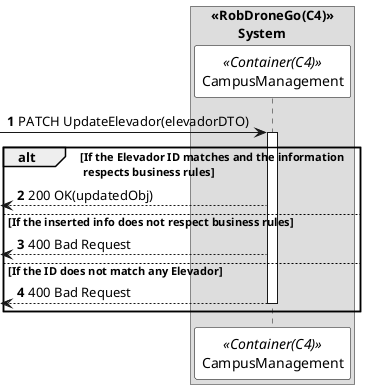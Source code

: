 @startuml updateElevadorSD
autonumber

skinparam sequence {
ParticipantBorderColor black
ParticipantBackgroundColor white
}


box "<<RobDroneGo(C4)>>\n\tSystem"
participant CampusManagement as CM <<Container(C4)>>
end box



 -> CM: PATCH UpdateElevador(elevadorDTO)
activate CM

alt If the Elevador ID matches and the information\n respects business rules
 <-- CM : 200 OK(updatedObj)



else If the inserted info does not respect business rules

 <-- CM : 400 Bad Request

 
else If the ID does not match any Elevador

 <-- CM : 400 Bad Request
deactivate CM


end


@enduml